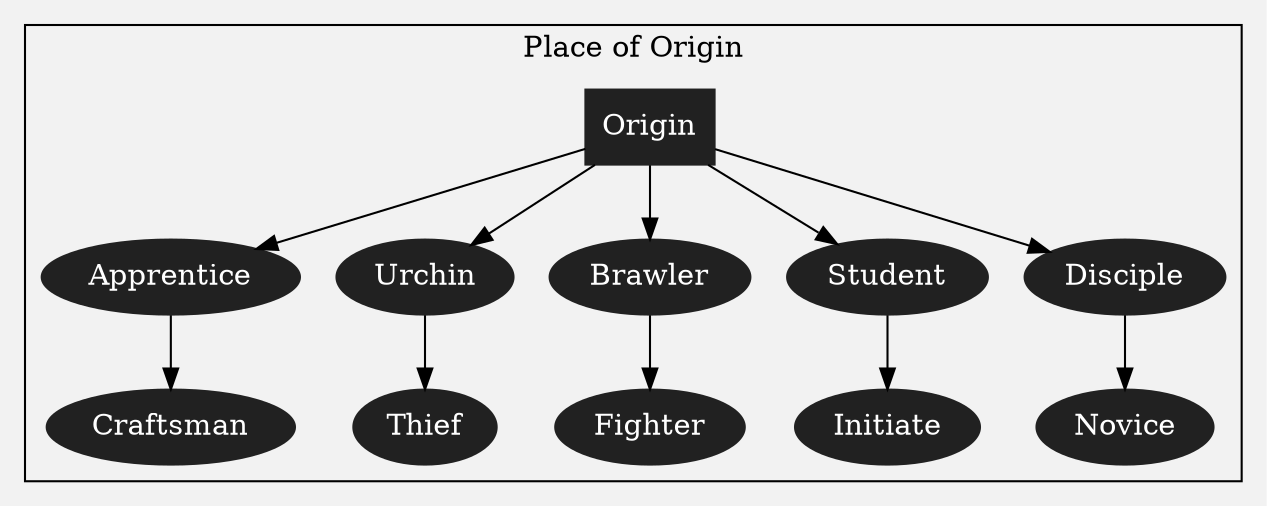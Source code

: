 digraph {
    graph [compound=true, layout=dot, overlap=false, bgcolor="#f2f2f2"];
    node [style=filled, color="#212121", fontcolor="#ffffff"];

    subgraph cluster_origin {
        label="Place of Origin";

        "Origin" [shape=box];

        "Origin" -> "Apprentice" -> "Craftsman";
        "Origin" -> "Urchin" -> "Thief";
        "Origin" -> "Brawler" -> "Fighter";
        "Origin" -> "Student" -> "Initiate";
        "Origin" -> "Disciple" -> "Novice";
    }
}
